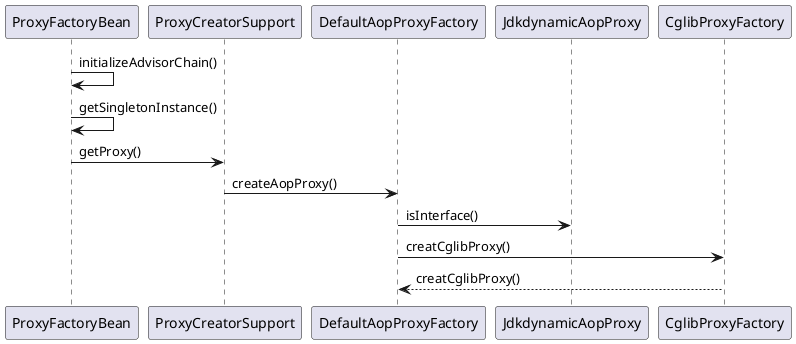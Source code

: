 @startuml

/'AopProxy的生成过程'/
ProxyFactoryBean -> ProxyFactoryBean: initializeAdvisorChain()
ProxyFactoryBean -> ProxyFactoryBean: getSingletonInstance()
ProxyFactoryBean -> ProxyCreatorSupport: getProxy()
ProxyCreatorSupport -> DefaultAopProxyFactory: createAopProxy()
DefaultAopProxyFactory -> JdkdynamicAopProxy: isInterface()
DefaultAopProxyFactory -> CglibProxyFactory: creatCglibProxy()
DefaultAopProxyFactory <-- CglibProxyFactory: creatCglibProxy()


@enduml
